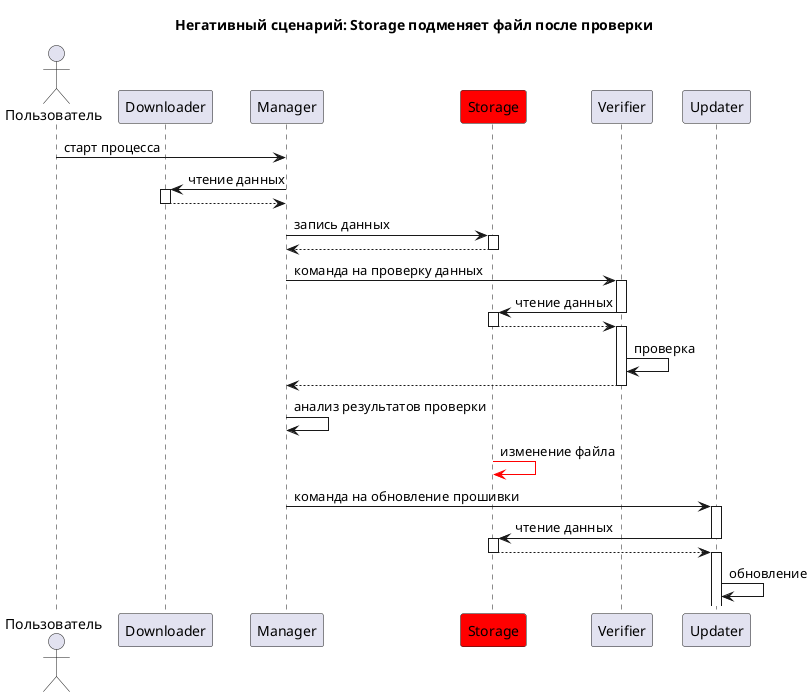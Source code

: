 @startuml "Hacked-manager3"
title Негативный сценарий: Storage подменяет файл после проверки

actor "Пользователь" as u
participant Downloader
participant Manager 
participant Storage #red
participant Verifier
participant Updater



u -> Manager: старт процесса
Manager -> Downloader++: чтение данных
Downloader --> Manager--
Manager -> Storage++: запись данных
Storage --> Manager--
Manager -> Verifier++: команда на проверку данных
Verifier -> Storage--: чтение данных
activate Storage
Storage --> Verifier--
activate Verifier
Verifier -> Verifier: проверка
Verifier --> Manager--
Manager -> Manager: анализ результатов проверки
Storage -[#red]> Storage: изменение файла
Manager -> Updater++: команда на обновление прошивки
Updater -> Storage: чтение данных
deactivate Updater
activate Storage
Storage --> Updater
deactivate Storage
activate Updater
Updater -> Updater: обновление

@enduml